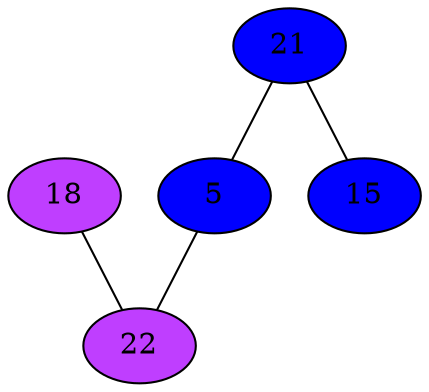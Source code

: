 strict graph {
18[label="18" style=filled fillcolor="darkorchid1"];
18 -- 22
21[label="21" style=filled fillcolor="blue1"];
21 -- 5
21 -- 15
5[label="5" style=filled fillcolor="blue1"];
5 -- 21
5 -- 22
22[label="22" style=filled fillcolor="darkorchid1"];
22 -- 18
22 -- 5
15[label="15" style=filled fillcolor="blue1"];
15 -- 21
}